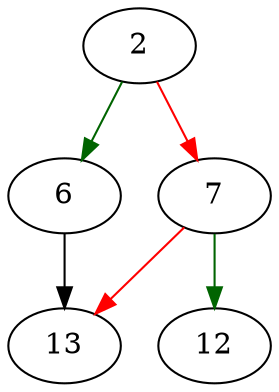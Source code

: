 strict digraph "xrealloc" {
	// Node definitions.
	2 [entry=true];
	6;
	7;
	13;
	12;

	// Edge definitions.
	2 -> 6 [
		color=darkgreen
		cond=true
	];
	2 -> 7 [
		color=red
		cond=false
	];
	6 -> 13;
	7 -> 13 [
		color=red
		cond=false
	];
	7 -> 12 [
		color=darkgreen
		cond=true
	];
}